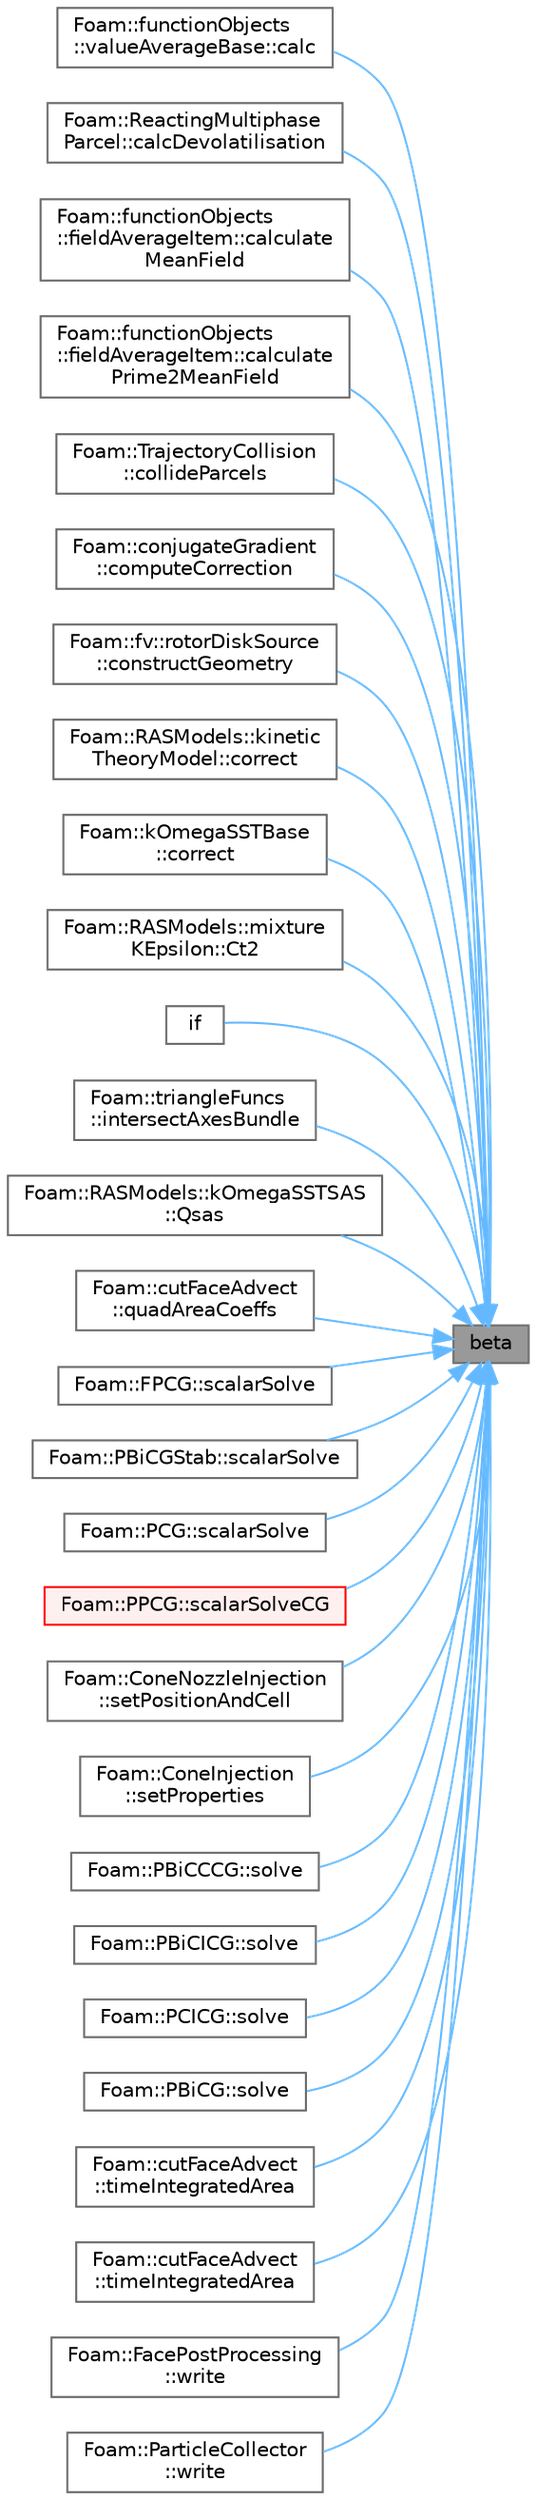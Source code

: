 digraph "beta"
{
 // LATEX_PDF_SIZE
  bgcolor="transparent";
  edge [fontname=Helvetica,fontsize=10,labelfontname=Helvetica,labelfontsize=10];
  node [fontname=Helvetica,fontsize=10,shape=box,height=0.2,width=0.4];
  rankdir="RL";
  Node1 [id="Node000001",label="beta",height=0.2,width=0.4,color="gray40", fillcolor="grey60", style="filled", fontcolor="black",tooltip=" "];
  Node1 -> Node2 [id="edge1_Node000001_Node000002",dir="back",color="steelblue1",style="solid",tooltip=" "];
  Node2 [id="Node000002",label="Foam::functionObjects\l::valueAverageBase::calc",height=0.2,width=0.4,color="grey40", fillcolor="white", style="filled",URL="$classFoam_1_1functionObjects_1_1valueAverageBase.html#a9e4fd3e07ae99cb8521ba99559d8ba8a",tooltip=" "];
  Node1 -> Node3 [id="edge2_Node000001_Node000003",dir="back",color="steelblue1",style="solid",tooltip=" "];
  Node3 [id="Node000003",label="Foam::ReactingMultiphase\lParcel::calcDevolatilisation",height=0.2,width=0.4,color="grey40", fillcolor="white", style="filled",URL="$classFoam_1_1ReactingMultiphaseParcel.html#a58c31fdecb766d7340a68a9de554774c",tooltip=" "];
  Node1 -> Node4 [id="edge3_Node000001_Node000004",dir="back",color="steelblue1",style="solid",tooltip=" "];
  Node4 [id="Node000004",label="Foam::functionObjects\l::fieldAverageItem::calculate\lMeanField",height=0.2,width=0.4,color="grey40", fillcolor="white", style="filled",URL="$classFoam_1_1functionObjects_1_1fieldAverageItem.html#ab419c8f351570badb75f389f16d09a71",tooltip=" "];
  Node1 -> Node5 [id="edge4_Node000001_Node000005",dir="back",color="steelblue1",style="solid",tooltip=" "];
  Node5 [id="Node000005",label="Foam::functionObjects\l::fieldAverageItem::calculate\lPrime2MeanField",height=0.2,width=0.4,color="grey40", fillcolor="white", style="filled",URL="$classFoam_1_1functionObjects_1_1fieldAverageItem.html#a001e64ee9266bbaf06c532acc6859ee3",tooltip=" "];
  Node1 -> Node6 [id="edge5_Node000001_Node000006",dir="back",color="steelblue1",style="solid",tooltip=" "];
  Node6 [id="Node000006",label="Foam::TrajectoryCollision\l::collideParcels",height=0.2,width=0.4,color="grey40", fillcolor="white", style="filled",URL="$classFoam_1_1TrajectoryCollision.html#a544ea47d9f252b637415a55f81a13a93",tooltip=" "];
  Node1 -> Node7 [id="edge6_Node000001_Node000007",dir="back",color="steelblue1",style="solid",tooltip=" "];
  Node7 [id="Node000007",label="Foam::conjugateGradient\l::computeCorrection",height=0.2,width=0.4,color="grey40", fillcolor="white", style="filled",URL="$classFoam_1_1conjugateGradient.html#a106875575b3df5a5b655fec6216fb3ba",tooltip=" "];
  Node1 -> Node8 [id="edge7_Node000001_Node000008",dir="back",color="steelblue1",style="solid",tooltip=" "];
  Node8 [id="Node000008",label="Foam::fv::rotorDiskSource\l::constructGeometry",height=0.2,width=0.4,color="grey40", fillcolor="white", style="filled",URL="$classFoam_1_1fv_1_1rotorDiskSource.html#a4cf56cee568de52f81a76d0d3ca3c9f9",tooltip=" "];
  Node1 -> Node9 [id="edge8_Node000001_Node000009",dir="back",color="steelblue1",style="solid",tooltip=" "];
  Node9 [id="Node000009",label="Foam::RASModels::kinetic\lTheoryModel::correct",height=0.2,width=0.4,color="grey40", fillcolor="white", style="filled",URL="$classFoam_1_1RASModels_1_1kineticTheoryModel.html#a3ae44b28050c3aa494c1d8e18cf618c1",tooltip=" "];
  Node1 -> Node10 [id="edge9_Node000001_Node000010",dir="back",color="steelblue1",style="solid",tooltip=" "];
  Node10 [id="Node000010",label="Foam::kOmegaSSTBase\l::correct",height=0.2,width=0.4,color="grey40", fillcolor="white", style="filled",URL="$classFoam_1_1kOmegaSSTBase.html#a3ae44b28050c3aa494c1d8e18cf618c1",tooltip=" "];
  Node1 -> Node11 [id="edge10_Node000001_Node000011",dir="back",color="steelblue1",style="solid",tooltip=" "];
  Node11 [id="Node000011",label="Foam::RASModels::mixture\lKEpsilon::Ct2",height=0.2,width=0.4,color="grey40", fillcolor="white", style="filled",URL="$classFoam_1_1RASModels_1_1mixtureKEpsilon.html#a2025b7aa290d9718fd3ec3836b8638ad",tooltip=" "];
  Node1 -> Node12 [id="edge11_Node000001_Node000012",dir="back",color="steelblue1",style="solid",tooltip=" "];
  Node12 [id="Node000012",label="if",height=0.2,width=0.4,color="grey40", fillcolor="white", style="filled",URL="$UEqnAddPorosity_8H.html#a89dbdb6825e412b153d4435b0b60c81f",tooltip=" "];
  Node1 -> Node13 [id="edge12_Node000001_Node000013",dir="back",color="steelblue1",style="solid",tooltip=" "];
  Node13 [id="Node000013",label="Foam::triangleFuncs\l::intersectAxesBundle",height=0.2,width=0.4,color="grey40", fillcolor="white", style="filled",URL="$classFoam_1_1triangleFuncs.html#a9dee5658f90fecf99dc7ed9262fee6e3",tooltip=" "];
  Node1 -> Node14 [id="edge13_Node000001_Node000014",dir="back",color="steelblue1",style="solid",tooltip=" "];
  Node14 [id="Node000014",label="Foam::RASModels::kOmegaSSTSAS\l::Qsas",height=0.2,width=0.4,color="grey40", fillcolor="white", style="filled",URL="$classFoam_1_1RASModels_1_1kOmegaSSTSAS.html#aa60c947284ed701b5f5708d25d1808b5",tooltip=" "];
  Node1 -> Node15 [id="edge14_Node000001_Node000015",dir="back",color="steelblue1",style="solid",tooltip=" "];
  Node15 [id="Node000015",label="Foam::cutFaceAdvect\l::quadAreaCoeffs",height=0.2,width=0.4,color="grey40", fillcolor="white", style="filled",URL="$classFoam_1_1cutFaceAdvect.html#ae9f9f87fa19195f9f1e9f2e9f622bef8",tooltip=" "];
  Node1 -> Node16 [id="edge15_Node000001_Node000016",dir="back",color="steelblue1",style="solid",tooltip=" "];
  Node16 [id="Node000016",label="Foam::FPCG::scalarSolve",height=0.2,width=0.4,color="grey40", fillcolor="white", style="filled",URL="$classFoam_1_1FPCG.html#a9d3763c12e6306189315ac4e33517f35",tooltip=" "];
  Node1 -> Node17 [id="edge16_Node000001_Node000017",dir="back",color="steelblue1",style="solid",tooltip=" "];
  Node17 [id="Node000017",label="Foam::PBiCGStab::scalarSolve",height=0.2,width=0.4,color="grey40", fillcolor="white", style="filled",URL="$classFoam_1_1PBiCGStab.html#a9d3763c12e6306189315ac4e33517f35",tooltip=" "];
  Node1 -> Node18 [id="edge17_Node000001_Node000018",dir="back",color="steelblue1",style="solid",tooltip=" "];
  Node18 [id="Node000018",label="Foam::PCG::scalarSolve",height=0.2,width=0.4,color="grey40", fillcolor="white", style="filled",URL="$classFoam_1_1PCG.html#a9d3763c12e6306189315ac4e33517f35",tooltip=" "];
  Node1 -> Node19 [id="edge18_Node000001_Node000019",dir="back",color="steelblue1",style="solid",tooltip=" "];
  Node19 [id="Node000019",label="Foam::PPCG::scalarSolveCG",height=0.2,width=0.4,color="red", fillcolor="#FFF0F0", style="filled",URL="$classFoam_1_1PPCG.html#a2a2d33007a98d708e880863445b8783d",tooltip=" "];
  Node1 -> Node21 [id="edge19_Node000001_Node000021",dir="back",color="steelblue1",style="solid",tooltip=" "];
  Node21 [id="Node000021",label="Foam::ConeNozzleInjection\l::setPositionAndCell",height=0.2,width=0.4,color="grey40", fillcolor="white", style="filled",URL="$classFoam_1_1ConeNozzleInjection.html#a64ab8345fbd202af3bbab93b25d90105",tooltip=" "];
  Node1 -> Node22 [id="edge20_Node000001_Node000022",dir="back",color="steelblue1",style="solid",tooltip=" "];
  Node22 [id="Node000022",label="Foam::ConeInjection\l::setProperties",height=0.2,width=0.4,color="grey40", fillcolor="white", style="filled",URL="$classFoam_1_1ConeInjection.html#a9c29fb14e9bea94ae75c185efe894b00",tooltip=" "];
  Node1 -> Node23 [id="edge21_Node000001_Node000023",dir="back",color="steelblue1",style="solid",tooltip=" "];
  Node23 [id="Node000023",label="Foam::PBiCCCG::solve",height=0.2,width=0.4,color="grey40", fillcolor="white", style="filled",URL="$classFoam_1_1PBiCCCG.html#af2a8369a85a8532bb0c9d431c0b6e7ff",tooltip=" "];
  Node1 -> Node24 [id="edge22_Node000001_Node000024",dir="back",color="steelblue1",style="solid",tooltip=" "];
  Node24 [id="Node000024",label="Foam::PBiCICG::solve",height=0.2,width=0.4,color="grey40", fillcolor="white", style="filled",URL="$classFoam_1_1PBiCICG.html#af2a8369a85a8532bb0c9d431c0b6e7ff",tooltip=" "];
  Node1 -> Node25 [id="edge23_Node000001_Node000025",dir="back",color="steelblue1",style="solid",tooltip=" "];
  Node25 [id="Node000025",label="Foam::PCICG::solve",height=0.2,width=0.4,color="grey40", fillcolor="white", style="filled",URL="$classFoam_1_1PCICG.html#af2a8369a85a8532bb0c9d431c0b6e7ff",tooltip=" "];
  Node1 -> Node26 [id="edge24_Node000001_Node000026",dir="back",color="steelblue1",style="solid",tooltip=" "];
  Node26 [id="Node000026",label="Foam::PBiCG::solve",height=0.2,width=0.4,color="grey40", fillcolor="white", style="filled",URL="$classFoam_1_1PBiCG.html#ad38597d099f9905e3f399b01af791bcb",tooltip=" "];
  Node1 -> Node27 [id="edge25_Node000001_Node000027",dir="back",color="steelblue1",style="solid",tooltip=" "];
  Node27 [id="Node000027",label="Foam::cutFaceAdvect\l::timeIntegratedArea",height=0.2,width=0.4,color="grey40", fillcolor="white", style="filled",URL="$classFoam_1_1cutFaceAdvect.html#a9747d7ff805a02853fe8680811e1cf70",tooltip=" "];
  Node1 -> Node28 [id="edge26_Node000001_Node000028",dir="back",color="steelblue1",style="solid",tooltip=" "];
  Node28 [id="Node000028",label="Foam::cutFaceAdvect\l::timeIntegratedArea",height=0.2,width=0.4,color="grey40", fillcolor="white", style="filled",URL="$classFoam_1_1cutFaceAdvect.html#a8388165c8ad01052caad7894b4d4ed81",tooltip=" "];
  Node1 -> Node29 [id="edge27_Node000001_Node000029",dir="back",color="steelblue1",style="solid",tooltip=" "];
  Node29 [id="Node000029",label="Foam::FacePostProcessing\l::write",height=0.2,width=0.4,color="grey40", fillcolor="white", style="filled",URL="$classFoam_1_1FacePostProcessing.html#aac759501cf6c7895a70eecbef0226ae1",tooltip=" "];
  Node1 -> Node30 [id="edge28_Node000001_Node000030",dir="back",color="steelblue1",style="solid",tooltip=" "];
  Node30 [id="Node000030",label="Foam::ParticleCollector\l::write",height=0.2,width=0.4,color="grey40", fillcolor="white", style="filled",URL="$classFoam_1_1ParticleCollector.html#aac759501cf6c7895a70eecbef0226ae1",tooltip=" "];
}
